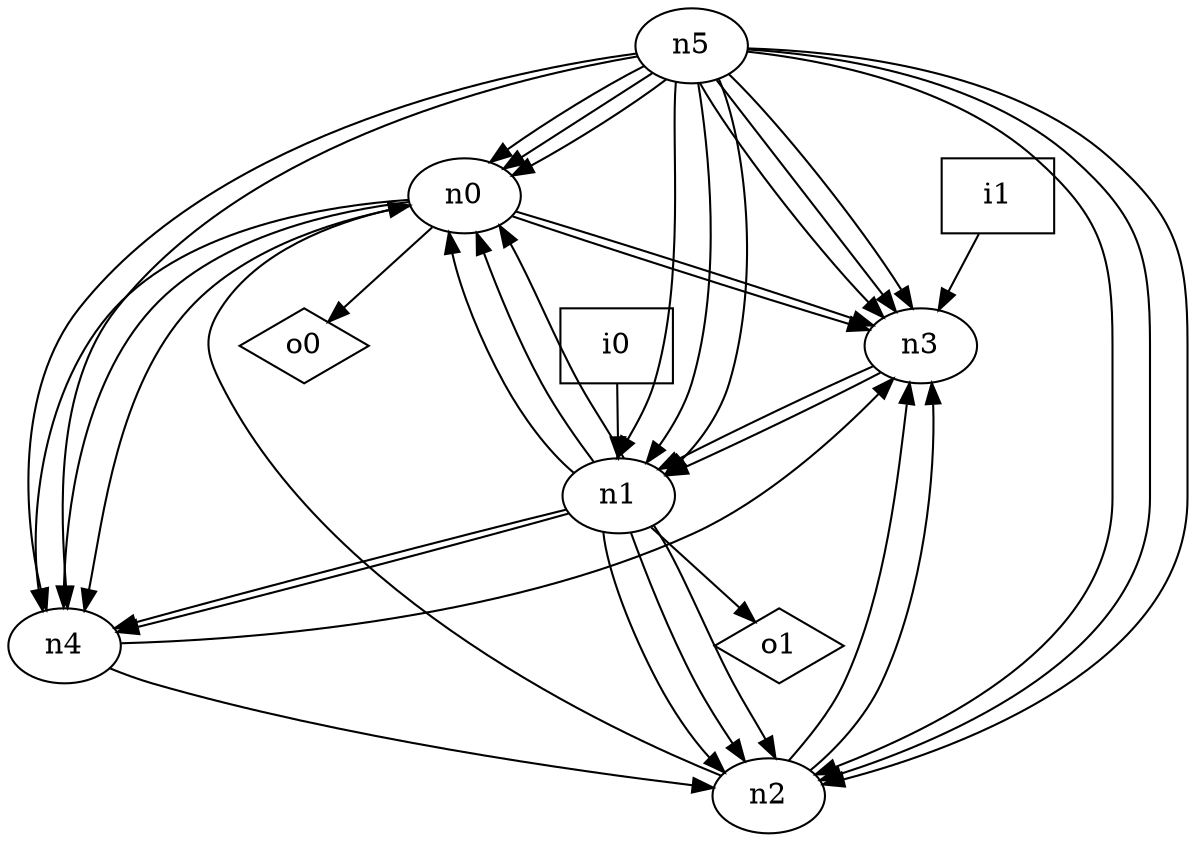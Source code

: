 digraph G {
n0 [label="n0"];
n1 [label="n1"];
n2 [label="n2"];
n3 [label="n3"];
n4 [label="n4"];
n5 [label="n5"];
n6 [label="i0",shape="box"];
n7 [label="i1",shape="box"];
n8 [label="o0",shape="diamond"];
n9 [label="o1",shape="diamond"];
n0 -> n3
n0 -> n3
n0 -> n4
n0 -> n4
n0 -> n4
n0 -> n8
n1 -> n0
n1 -> n0
n1 -> n0
n1 -> n2
n1 -> n2
n1 -> n2
n1 -> n4
n1 -> n4
n1 -> n9
n2 -> n0
n2 -> n3
n2 -> n3
n3 -> n1
n3 -> n1
n4 -> n2
n4 -> n3
n5 -> n0
n5 -> n0
n5 -> n0
n5 -> n1
n5 -> n1
n5 -> n1
n5 -> n2
n5 -> n2
n5 -> n2
n5 -> n3
n5 -> n3
n5 -> n3
n5 -> n4
n5 -> n4
n6 -> n1
n7 -> n3
}